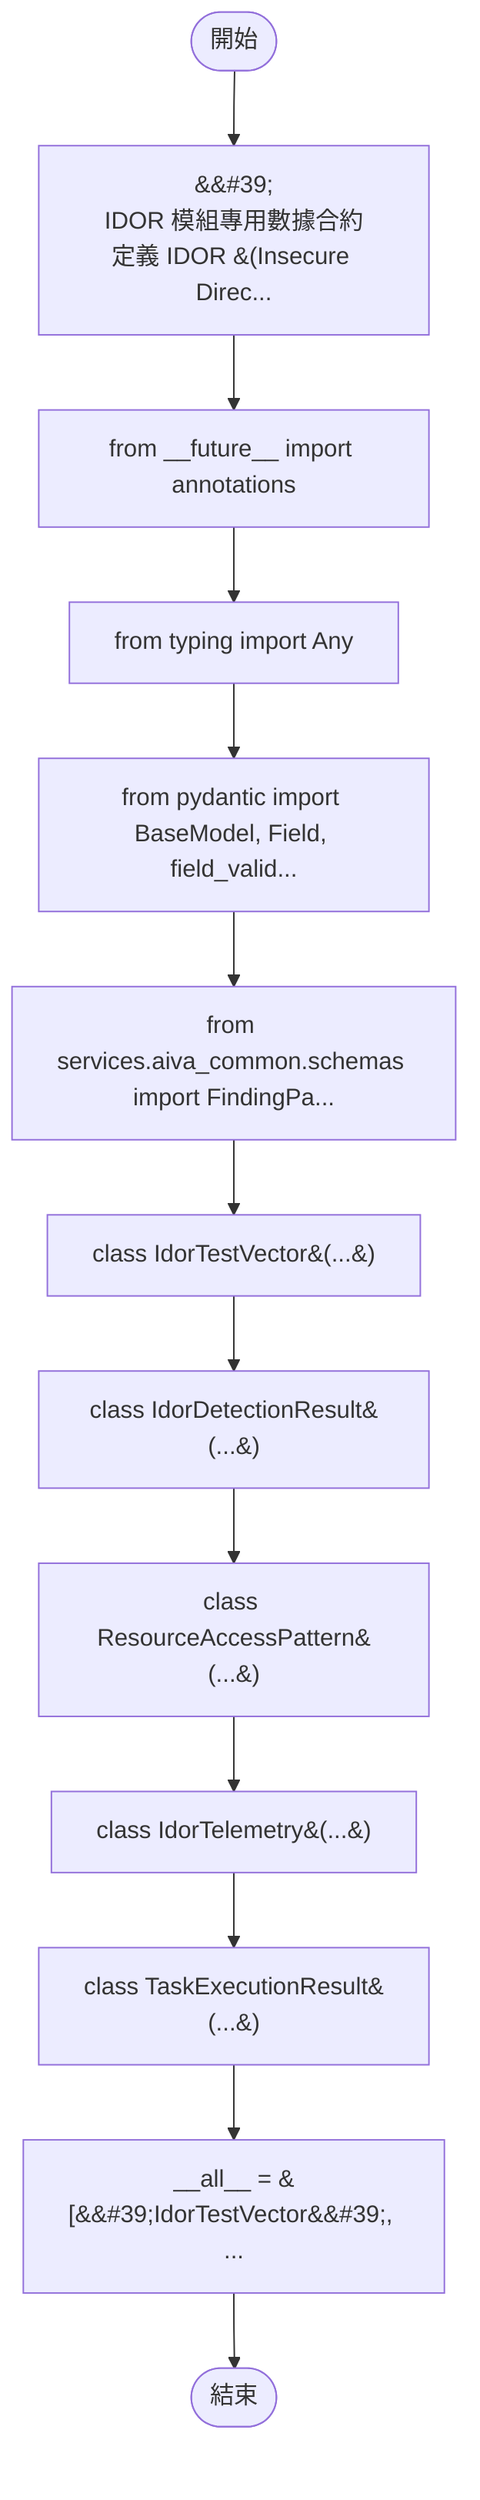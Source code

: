 flowchart TB
    n1([開始])
    n2([結束])
    n3[&amp;&#35;39;\nIDOR 模組專用數據合約\n定義 IDOR &#40;Insecure Direc...]
    n4[from __future__ import annotations]
    n5[from typing import Any]
    n6[from pydantic import BaseModel, Field, field_valid...]
    n7[from services.aiva_common.schemas import FindingPa...]
    n8[class IdorTestVector&#40;...&#41;]
    n9[class IdorDetectionResult&#40;...&#41;]
    n10[class ResourceAccessPattern&#40;...&#41;]
    n11[class IdorTelemetry&#40;...&#41;]
    n12[class TaskExecutionResult&#40;...&#41;]
    n13[__all__ = &#91;&amp;&#35;39;IdorTestVector&amp;&#35;39;, ...]
    n1 --> n3
    n3 --> n4
    n4 --> n5
    n5 --> n6
    n6 --> n7
    n7 --> n8
    n8 --> n9
    n9 --> n10
    n10 --> n11
    n11 --> n12
    n12 --> n13
    n13 --> n2
